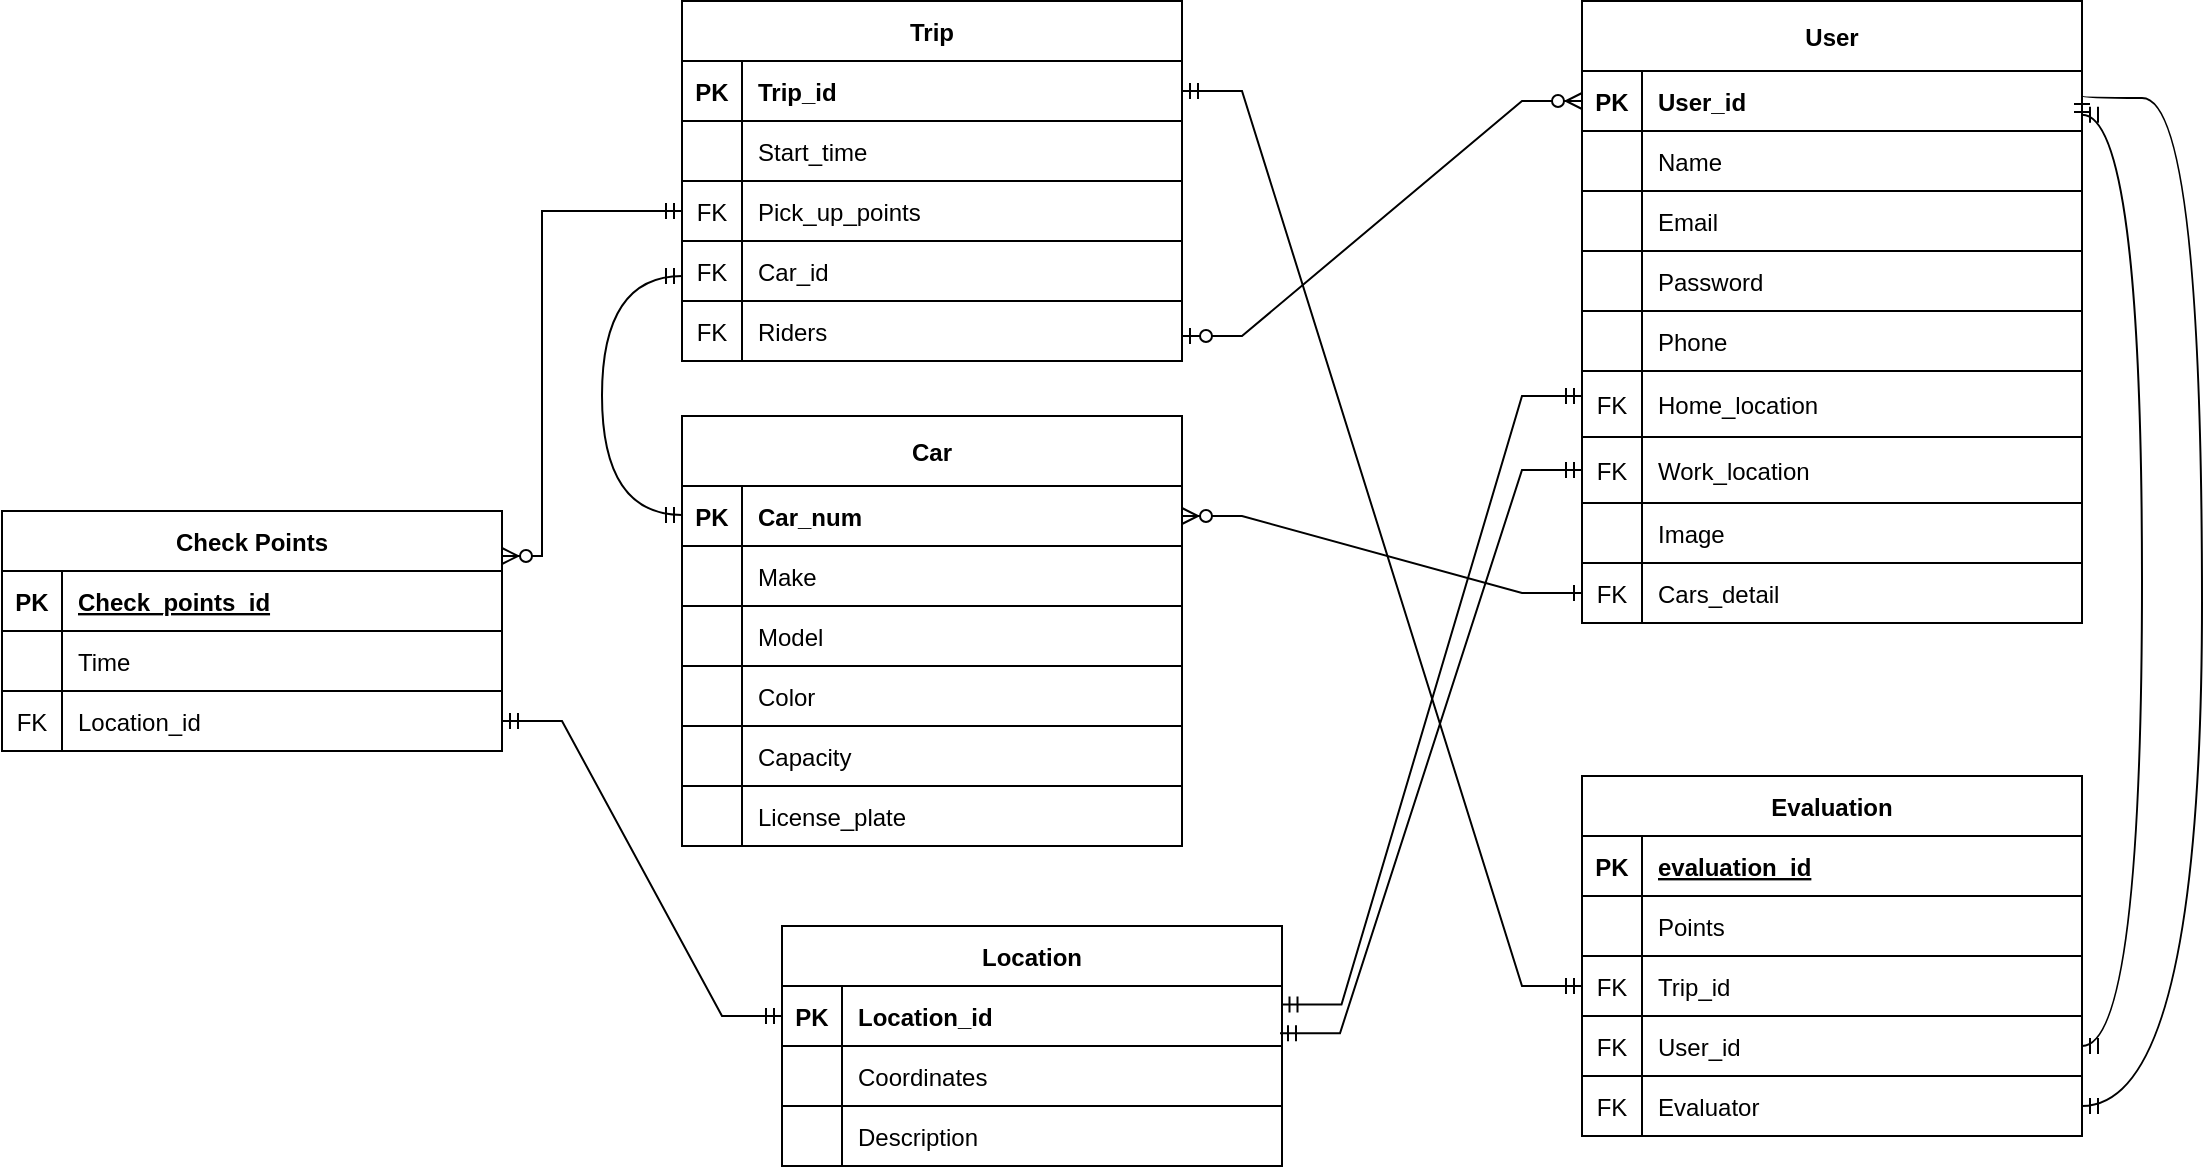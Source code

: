 <mxfile version="26.2.13">
  <diagram id="R2lEEEUBdFMjLlhIrx00" name="Page-1">
    <mxGraphModel dx="1896" dy="803" grid="1" gridSize="10" guides="1" tooltips="1" connect="1" arrows="1" fold="1" page="1" pageScale="1" pageWidth="850" pageHeight="1100" math="0" shadow="0" extFonts="Permanent Marker^https://fonts.googleapis.com/css?family=Permanent+Marker">
      <root>
        <mxCell id="0" />
        <mxCell id="1" parent="0" />
        <mxCell id="C-vyLk0tnHw3VtMMgP7b-13" value="Check Points" style="shape=table;startSize=30;container=1;collapsible=1;childLayout=tableLayout;fixedRows=1;rowLines=0;fontStyle=1;align=center;resizeLast=1;" parent="1" vertex="1">
          <mxGeometry x="-310" y="297.5" width="250" height="120" as="geometry" />
        </mxCell>
        <mxCell id="C-vyLk0tnHw3VtMMgP7b-14" value="" style="shape=partialRectangle;collapsible=0;dropTarget=0;pointerEvents=0;fillColor=none;points=[[0,0.5],[1,0.5]];portConstraint=eastwest;top=0;left=0;right=0;bottom=1;" parent="C-vyLk0tnHw3VtMMgP7b-13" vertex="1">
          <mxGeometry y="30" width="250" height="30" as="geometry" />
        </mxCell>
        <mxCell id="C-vyLk0tnHw3VtMMgP7b-15" value="PK" style="shape=partialRectangle;overflow=hidden;connectable=0;fillColor=none;top=0;left=0;bottom=0;right=0;fontStyle=1;" parent="C-vyLk0tnHw3VtMMgP7b-14" vertex="1">
          <mxGeometry width="30" height="30" as="geometry">
            <mxRectangle width="30" height="30" as="alternateBounds" />
          </mxGeometry>
        </mxCell>
        <mxCell id="C-vyLk0tnHw3VtMMgP7b-16" value="Check_points_id" style="shape=partialRectangle;overflow=hidden;connectable=0;fillColor=none;top=0;left=0;bottom=0;right=0;align=left;spacingLeft=6;fontStyle=5;" parent="C-vyLk0tnHw3VtMMgP7b-14" vertex="1">
          <mxGeometry x="30" width="220" height="30" as="geometry">
            <mxRectangle width="220" height="30" as="alternateBounds" />
          </mxGeometry>
        </mxCell>
        <mxCell id="C-vyLk0tnHw3VtMMgP7b-17" value="" style="shape=partialRectangle;collapsible=0;dropTarget=0;pointerEvents=0;fillColor=none;points=[[0,0.5],[1,0.5]];portConstraint=eastwest;top=0;left=0;right=0;bottom=0;" parent="C-vyLk0tnHw3VtMMgP7b-13" vertex="1">
          <mxGeometry y="60" width="250" height="30" as="geometry" />
        </mxCell>
        <mxCell id="C-vyLk0tnHw3VtMMgP7b-18" value="" style="shape=partialRectangle;overflow=hidden;connectable=0;fillColor=none;top=0;left=1;bottom=1;right=1;" parent="C-vyLk0tnHw3VtMMgP7b-17" vertex="1">
          <mxGeometry width="30" height="30" as="geometry">
            <mxRectangle width="30" height="30" as="alternateBounds" />
          </mxGeometry>
        </mxCell>
        <mxCell id="C-vyLk0tnHw3VtMMgP7b-19" value="Time" style="shape=partialRectangle;overflow=hidden;connectable=0;fillColor=none;top=0;left=1;bottom=1;right=1;align=left;spacingLeft=6;" parent="C-vyLk0tnHw3VtMMgP7b-17" vertex="1">
          <mxGeometry x="30" width="220" height="30" as="geometry">
            <mxRectangle width="220" height="30" as="alternateBounds" />
          </mxGeometry>
        </mxCell>
        <mxCell id="kjk0FV0bxq3CMaiR7lWV-228" style="shape=partialRectangle;collapsible=0;dropTarget=0;pointerEvents=0;fillColor=none;points=[[0,0.5],[1,0.5]];portConstraint=eastwest;top=0;left=0;right=0;bottom=0;" parent="C-vyLk0tnHw3VtMMgP7b-13" vertex="1">
          <mxGeometry y="90" width="250" height="30" as="geometry" />
        </mxCell>
        <mxCell id="kjk0FV0bxq3CMaiR7lWV-229" value="FK" style="shape=partialRectangle;overflow=hidden;connectable=0;fillColor=none;top=0;left=1;bottom=1;right=1;" parent="kjk0FV0bxq3CMaiR7lWV-228" vertex="1">
          <mxGeometry width="30" height="30" as="geometry">
            <mxRectangle width="30" height="30" as="alternateBounds" />
          </mxGeometry>
        </mxCell>
        <mxCell id="kjk0FV0bxq3CMaiR7lWV-230" value="Location_id" style="shape=partialRectangle;overflow=hidden;connectable=0;fillColor=none;top=0;left=1;bottom=1;right=1;align=left;spacingLeft=6;" parent="kjk0FV0bxq3CMaiR7lWV-228" vertex="1">
          <mxGeometry x="30" width="220" height="30" as="geometry">
            <mxRectangle width="220" height="30" as="alternateBounds" />
          </mxGeometry>
        </mxCell>
        <mxCell id="kjk0FV0bxq3CMaiR7lWV-24" value="" style="edgeStyle=entityRelationEdgeStyle;endArrow=ERzeroToMany;startArrow=ERone;endFill=1;startFill=0;rounded=0;entryX=1;entryY=0.5;entryDx=0;entryDy=0;exitX=0;exitY=0.5;exitDx=0;exitDy=0;" parent="1" source="kjk0FV0bxq3CMaiR7lWV-275" target="kjk0FV0bxq3CMaiR7lWV-37" edge="1">
          <mxGeometry width="100" height="100" relative="1" as="geometry">
            <mxPoint x="370" y="370" as="sourcePoint" />
            <mxPoint x="450" y="260" as="targetPoint" />
          </mxGeometry>
        </mxCell>
        <mxCell id="kjk0FV0bxq3CMaiR7lWV-36" value="Car" style="shape=table;startSize=35;container=1;collapsible=1;childLayout=tableLayout;fixedRows=1;rowLines=0;fontStyle=1;align=center;resizeLast=1;" parent="1" vertex="1">
          <mxGeometry x="30" y="250" width="250" height="215" as="geometry" />
        </mxCell>
        <mxCell id="kjk0FV0bxq3CMaiR7lWV-37" value="" style="shape=partialRectangle;collapsible=0;dropTarget=0;pointerEvents=0;fillColor=none;points=[[0,0.5],[1,0.5]];portConstraint=eastwest;top=0;left=0;right=0;bottom=1;" parent="kjk0FV0bxq3CMaiR7lWV-36" vertex="1">
          <mxGeometry y="35" width="250" height="30" as="geometry" />
        </mxCell>
        <mxCell id="kjk0FV0bxq3CMaiR7lWV-38" value="PK" style="shape=partialRectangle;overflow=hidden;connectable=0;fillColor=none;top=0;left=0;bottom=0;right=0;fontStyle=1;" parent="kjk0FV0bxq3CMaiR7lWV-37" vertex="1">
          <mxGeometry width="30" height="30" as="geometry">
            <mxRectangle width="30" height="30" as="alternateBounds" />
          </mxGeometry>
        </mxCell>
        <mxCell id="kjk0FV0bxq3CMaiR7lWV-39" value="Car_num" style="shape=partialRectangle;overflow=hidden;connectable=0;fillColor=none;top=0;left=0;bottom=0;right=0;align=left;spacingLeft=6;fontStyle=1;" parent="kjk0FV0bxq3CMaiR7lWV-37" vertex="1">
          <mxGeometry x="30" width="220" height="30" as="geometry">
            <mxRectangle width="220" height="30" as="alternateBounds" />
          </mxGeometry>
        </mxCell>
        <mxCell id="kjk0FV0bxq3CMaiR7lWV-40" value="" style="shape=partialRectangle;collapsible=0;dropTarget=0;pointerEvents=0;fillColor=none;points=[[0,0.5],[1,0.5]];portConstraint=eastwest;top=0;left=0;right=0;bottom=0;" parent="kjk0FV0bxq3CMaiR7lWV-36" vertex="1">
          <mxGeometry y="65" width="250" height="30" as="geometry" />
        </mxCell>
        <mxCell id="kjk0FV0bxq3CMaiR7lWV-41" value="" style="shape=partialRectangle;overflow=hidden;connectable=0;fillColor=none;top=0;left=1;bottom=1;right=0;" parent="kjk0FV0bxq3CMaiR7lWV-40" vertex="1">
          <mxGeometry width="30" height="30" as="geometry">
            <mxRectangle width="30" height="30" as="alternateBounds" />
          </mxGeometry>
        </mxCell>
        <mxCell id="kjk0FV0bxq3CMaiR7lWV-42" value="Make" style="shape=partialRectangle;overflow=hidden;connectable=0;fillColor=none;top=0;left=1;bottom=1;right=1;align=left;spacingLeft=6;" parent="kjk0FV0bxq3CMaiR7lWV-40" vertex="1">
          <mxGeometry x="30" width="220" height="30" as="geometry">
            <mxRectangle width="220" height="30" as="alternateBounds" />
          </mxGeometry>
        </mxCell>
        <mxCell id="kjk0FV0bxq3CMaiR7lWV-197" style="shape=partialRectangle;collapsible=0;dropTarget=0;pointerEvents=0;fillColor=none;points=[[0,0.5],[1,0.5]];portConstraint=eastwest;top=0;left=0;right=0;bottom=0;" parent="kjk0FV0bxq3CMaiR7lWV-36" vertex="1">
          <mxGeometry y="95" width="250" height="30" as="geometry" />
        </mxCell>
        <mxCell id="kjk0FV0bxq3CMaiR7lWV-198" style="shape=partialRectangle;overflow=hidden;connectable=0;fillColor=none;top=0;left=0;bottom=1;right=0;" parent="kjk0FV0bxq3CMaiR7lWV-197" vertex="1">
          <mxGeometry width="30" height="30" as="geometry">
            <mxRectangle width="30" height="30" as="alternateBounds" />
          </mxGeometry>
        </mxCell>
        <mxCell id="kjk0FV0bxq3CMaiR7lWV-199" value="Model" style="shape=partialRectangle;overflow=hidden;connectable=0;fillColor=none;top=0;left=1;bottom=1;right=1;align=left;spacingLeft=6;" parent="kjk0FV0bxq3CMaiR7lWV-197" vertex="1">
          <mxGeometry x="30" width="220" height="30" as="geometry">
            <mxRectangle width="220" height="30" as="alternateBounds" />
          </mxGeometry>
        </mxCell>
        <mxCell id="kjk0FV0bxq3CMaiR7lWV-43" value="" style="shape=partialRectangle;collapsible=0;dropTarget=0;pointerEvents=0;fillColor=none;points=[[0,0.5],[1,0.5]];portConstraint=eastwest;top=0;left=0;right=0;bottom=0;" parent="kjk0FV0bxq3CMaiR7lWV-36" vertex="1">
          <mxGeometry y="125" width="250" height="30" as="geometry" />
        </mxCell>
        <mxCell id="kjk0FV0bxq3CMaiR7lWV-44" value="" style="shape=partialRectangle;overflow=hidden;connectable=0;fillColor=none;top=0;left=0;bottom=1;right=0;" parent="kjk0FV0bxq3CMaiR7lWV-43" vertex="1">
          <mxGeometry width="30" height="30" as="geometry">
            <mxRectangle width="30" height="30" as="alternateBounds" />
          </mxGeometry>
        </mxCell>
        <mxCell id="kjk0FV0bxq3CMaiR7lWV-45" value="Color" style="shape=partialRectangle;overflow=hidden;connectable=0;fillColor=none;top=0;left=1;bottom=1;right=1;align=left;spacingLeft=6;" parent="kjk0FV0bxq3CMaiR7lWV-43" vertex="1">
          <mxGeometry x="30" width="220" height="30" as="geometry">
            <mxRectangle width="220" height="30" as="alternateBounds" />
          </mxGeometry>
        </mxCell>
        <mxCell id="kjk0FV0bxq3CMaiR7lWV-200" style="shape=partialRectangle;collapsible=0;dropTarget=0;pointerEvents=0;fillColor=none;points=[[0,0.5],[1,0.5]];portConstraint=eastwest;top=0;left=0;right=0;bottom=0;" parent="kjk0FV0bxq3CMaiR7lWV-36" vertex="1">
          <mxGeometry y="155" width="250" height="30" as="geometry" />
        </mxCell>
        <mxCell id="kjk0FV0bxq3CMaiR7lWV-201" style="shape=partialRectangle;overflow=hidden;connectable=0;fillColor=none;top=0;left=0;bottom=1;right=0;" parent="kjk0FV0bxq3CMaiR7lWV-200" vertex="1">
          <mxGeometry width="30" height="30" as="geometry">
            <mxRectangle width="30" height="30" as="alternateBounds" />
          </mxGeometry>
        </mxCell>
        <mxCell id="kjk0FV0bxq3CMaiR7lWV-202" value="Capacity" style="shape=partialRectangle;overflow=hidden;connectable=0;fillColor=none;top=0;left=1;bottom=1;right=1;align=left;spacingLeft=6;" parent="kjk0FV0bxq3CMaiR7lWV-200" vertex="1">
          <mxGeometry x="30" width="220" height="30" as="geometry">
            <mxRectangle width="220" height="30" as="alternateBounds" />
          </mxGeometry>
        </mxCell>
        <mxCell id="kjk0FV0bxq3CMaiR7lWV-203" style="shape=partialRectangle;collapsible=0;dropTarget=0;pointerEvents=0;fillColor=none;points=[[0,0.5],[1,0.5]];portConstraint=eastwest;top=0;left=0;right=0;bottom=0;" parent="kjk0FV0bxq3CMaiR7lWV-36" vertex="1">
          <mxGeometry y="185" width="250" height="30" as="geometry" />
        </mxCell>
        <mxCell id="kjk0FV0bxq3CMaiR7lWV-204" style="shape=partialRectangle;overflow=hidden;connectable=0;fillColor=none;top=0;left=0;bottom=1;right=0;" parent="kjk0FV0bxq3CMaiR7lWV-203" vertex="1">
          <mxGeometry width="30" height="30" as="geometry">
            <mxRectangle width="30" height="30" as="alternateBounds" />
          </mxGeometry>
        </mxCell>
        <mxCell id="kjk0FV0bxq3CMaiR7lWV-205" value="License_plate" style="shape=partialRectangle;overflow=hidden;connectable=0;fillColor=none;top=0;left=1;bottom=1;right=1;align=left;spacingLeft=6;" parent="kjk0FV0bxq3CMaiR7lWV-203" vertex="1">
          <mxGeometry x="30" width="220" height="30" as="geometry">
            <mxRectangle width="220" height="30" as="alternateBounds" />
          </mxGeometry>
        </mxCell>
        <mxCell id="kjk0FV0bxq3CMaiR7lWV-128" value="" style="group" parent="1" vertex="1" connectable="0">
          <mxGeometry x="30" y="42.5" width="250" height="180" as="geometry" />
        </mxCell>
        <mxCell id="kjk0FV0bxq3CMaiR7lWV-215" value="" style="group" parent="kjk0FV0bxq3CMaiR7lWV-128" vertex="1" connectable="0">
          <mxGeometry width="250" height="180" as="geometry" />
        </mxCell>
        <mxCell id="kjk0FV0bxq3CMaiR7lWV-217" value="" style="group" parent="kjk0FV0bxq3CMaiR7lWV-215" vertex="1" connectable="0">
          <mxGeometry width="250" height="180" as="geometry" />
        </mxCell>
        <mxCell id="kjk0FV0bxq3CMaiR7lWV-138" value="" style="group" parent="kjk0FV0bxq3CMaiR7lWV-217" vertex="1" connectable="0">
          <mxGeometry width="250" height="180" as="geometry" />
        </mxCell>
        <mxCell id="kjk0FV0bxq3CMaiR7lWV-216" value="" style="group" parent="kjk0FV0bxq3CMaiR7lWV-138" vertex="1" connectable="0">
          <mxGeometry width="250" height="180" as="geometry" />
        </mxCell>
        <mxCell id="kjk0FV0bxq3CMaiR7lWV-154" value="" style="group" parent="kjk0FV0bxq3CMaiR7lWV-216" vertex="1" connectable="0">
          <mxGeometry width="250" height="180" as="geometry" />
        </mxCell>
        <mxCell id="kjk0FV0bxq3CMaiR7lWV-106" value="Trip" style="shape=table;startSize=30;container=1;collapsible=1;childLayout=tableLayout;fixedRows=1;rowLines=0;fontStyle=1;align=center;resizeLast=1;" parent="kjk0FV0bxq3CMaiR7lWV-154" vertex="1">
          <mxGeometry width="250" height="180" as="geometry">
            <mxRectangle width="60" height="30" as="alternateBounds" />
          </mxGeometry>
        </mxCell>
        <mxCell id="kjk0FV0bxq3CMaiR7lWV-107" value="" style="shape=partialRectangle;collapsible=0;dropTarget=0;pointerEvents=0;fillColor=none;points=[[0,0.5],[1,0.5]];portConstraint=eastwest;top=0;left=0;right=0;bottom=1;" parent="kjk0FV0bxq3CMaiR7lWV-106" vertex="1">
          <mxGeometry y="30" width="250" height="30" as="geometry" />
        </mxCell>
        <mxCell id="kjk0FV0bxq3CMaiR7lWV-108" value="PK" style="shape=partialRectangle;overflow=hidden;connectable=0;fillColor=none;top=0;left=0;bottom=0;right=0;fontStyle=1;" parent="kjk0FV0bxq3CMaiR7lWV-107" vertex="1">
          <mxGeometry width="30" height="30" as="geometry">
            <mxRectangle width="30" height="30" as="alternateBounds" />
          </mxGeometry>
        </mxCell>
        <mxCell id="kjk0FV0bxq3CMaiR7lWV-109" value="Trip_id" style="shape=partialRectangle;overflow=hidden;connectable=0;fillColor=none;top=0;left=0;bottom=0;right=0;align=left;spacingLeft=6;fontStyle=1;" parent="kjk0FV0bxq3CMaiR7lWV-107" vertex="1">
          <mxGeometry x="30" width="220" height="30" as="geometry">
            <mxRectangle width="220" height="30" as="alternateBounds" />
          </mxGeometry>
        </mxCell>
        <mxCell id="kjk0FV0bxq3CMaiR7lWV-110" value="" style="shape=partialRectangle;collapsible=0;dropTarget=0;pointerEvents=0;fillColor=none;points=[[0,0.5],[1,0.5]];portConstraint=eastwest;top=0;left=0;right=0;bottom=0;" parent="kjk0FV0bxq3CMaiR7lWV-106" vertex="1">
          <mxGeometry y="60" width="250" height="30" as="geometry" />
        </mxCell>
        <mxCell id="kjk0FV0bxq3CMaiR7lWV-111" value="" style="shape=partialRectangle;overflow=hidden;connectable=0;fillColor=none;top=0;left=0;bottom=1;right=0;" parent="kjk0FV0bxq3CMaiR7lWV-110" vertex="1">
          <mxGeometry width="30" height="30" as="geometry">
            <mxRectangle width="30" height="30" as="alternateBounds" />
          </mxGeometry>
        </mxCell>
        <mxCell id="kjk0FV0bxq3CMaiR7lWV-112" value="Start_time" style="shape=partialRectangle;overflow=hidden;connectable=0;fillColor=none;top=0;left=0;bottom=1;right=0;align=left;spacingLeft=6;" parent="kjk0FV0bxq3CMaiR7lWV-110" vertex="1">
          <mxGeometry x="30" width="220" height="30" as="geometry">
            <mxRectangle width="220" height="30" as="alternateBounds" />
          </mxGeometry>
        </mxCell>
        <mxCell id="kjk0FV0bxq3CMaiR7lWV-113" value="" style="shape=partialRectangle;collapsible=0;dropTarget=0;pointerEvents=0;fillColor=none;points=[[0,0.5],[1,0.5]];portConstraint=eastwest;top=0;left=0;right=0;bottom=0;" parent="kjk0FV0bxq3CMaiR7lWV-106" vertex="1">
          <mxGeometry y="90" width="250" height="30" as="geometry" />
        </mxCell>
        <mxCell id="kjk0FV0bxq3CMaiR7lWV-114" value="FK" style="shape=partialRectangle;overflow=hidden;connectable=0;fillColor=none;top=0;left=0;bottom=1;right=0;" parent="kjk0FV0bxq3CMaiR7lWV-113" vertex="1">
          <mxGeometry width="30" height="30" as="geometry">
            <mxRectangle width="30" height="30" as="alternateBounds" />
          </mxGeometry>
        </mxCell>
        <mxCell id="kjk0FV0bxq3CMaiR7lWV-115" value="Pick_up_points" style="shape=partialRectangle;overflow=hidden;connectable=0;fillColor=none;top=0;left=0;bottom=1;right=0;align=left;spacingLeft=6;" parent="kjk0FV0bxq3CMaiR7lWV-113" vertex="1">
          <mxGeometry x="30" width="220" height="30" as="geometry">
            <mxRectangle width="220" height="30" as="alternateBounds" />
          </mxGeometry>
        </mxCell>
        <mxCell id="kjk0FV0bxq3CMaiR7lWV-221" style="shape=partialRectangle;collapsible=0;dropTarget=0;pointerEvents=0;fillColor=none;points=[[0,0.5],[1,0.5]];portConstraint=eastwest;top=0;left=0;right=0;bottom=0;" parent="kjk0FV0bxq3CMaiR7lWV-106" vertex="1">
          <mxGeometry y="120" width="250" height="30" as="geometry" />
        </mxCell>
        <mxCell id="kjk0FV0bxq3CMaiR7lWV-222" style="shape=partialRectangle;overflow=hidden;connectable=0;fillColor=none;top=0;left=0;bottom=1;right=0;" parent="kjk0FV0bxq3CMaiR7lWV-221" vertex="1">
          <mxGeometry width="30" height="30" as="geometry">
            <mxRectangle width="30" height="30" as="alternateBounds" />
          </mxGeometry>
        </mxCell>
        <mxCell id="kjk0FV0bxq3CMaiR7lWV-223" value="Car_id " style="shape=partialRectangle;overflow=hidden;connectable=0;fillColor=none;top=0;left=0;bottom=1;right=0;align=left;spacingLeft=6;" parent="kjk0FV0bxq3CMaiR7lWV-221" vertex="1">
          <mxGeometry x="30" width="220" height="30" as="geometry">
            <mxRectangle width="220" height="30" as="alternateBounds" />
          </mxGeometry>
        </mxCell>
        <mxCell id="kjk0FV0bxq3CMaiR7lWV-224" style="shape=partialRectangle;collapsible=0;dropTarget=0;pointerEvents=0;fillColor=none;points=[[0,0.5],[1,0.5]];portConstraint=eastwest;top=0;left=0;right=0;bottom=0;" parent="kjk0FV0bxq3CMaiR7lWV-106" vertex="1">
          <mxGeometry y="150" width="250" height="30" as="geometry" />
        </mxCell>
        <mxCell id="kjk0FV0bxq3CMaiR7lWV-225" value="FK" style="shape=partialRectangle;overflow=hidden;connectable=0;fillColor=none;top=0;left=0;bottom=1;right=0;" parent="kjk0FV0bxq3CMaiR7lWV-224" vertex="1">
          <mxGeometry width="30" height="30" as="geometry">
            <mxRectangle width="30" height="30" as="alternateBounds" />
          </mxGeometry>
        </mxCell>
        <mxCell id="kjk0FV0bxq3CMaiR7lWV-226" value="Riders" style="shape=partialRectangle;overflow=hidden;connectable=0;fillColor=none;top=0;left=0;bottom=1;right=0;align=left;spacingLeft=6;" parent="kjk0FV0bxq3CMaiR7lWV-224" vertex="1">
          <mxGeometry x="30" width="220" height="30" as="geometry">
            <mxRectangle width="220" height="30" as="alternateBounds" />
          </mxGeometry>
        </mxCell>
        <mxCell id="kjk0FV0bxq3CMaiR7lWV-153" value="FK" style="shape=partialRectangle;overflow=hidden;connectable=0;fillColor=none;top=0;left=0;bottom=1;right=0;" parent="kjk0FV0bxq3CMaiR7lWV-154" vertex="1">
          <mxGeometry y="120" width="30" height="30" as="geometry">
            <mxRectangle width="30" height="30" as="alternateBounds" />
          </mxGeometry>
        </mxCell>
        <mxCell id="kjk0FV0bxq3CMaiR7lWV-234" value="Evaluation" style="shape=table;startSize=30;container=1;collapsible=1;childLayout=tableLayout;fixedRows=1;rowLines=0;fontStyle=1;align=center;resizeLast=1;" parent="1" vertex="1">
          <mxGeometry x="480" y="430" width="250" height="180" as="geometry" />
        </mxCell>
        <mxCell id="kjk0FV0bxq3CMaiR7lWV-235" value="" style="shape=partialRectangle;collapsible=0;dropTarget=0;pointerEvents=0;fillColor=none;points=[[0,0.5],[1,0.5]];portConstraint=eastwest;top=0;left=0;right=0;bottom=1;" parent="kjk0FV0bxq3CMaiR7lWV-234" vertex="1">
          <mxGeometry y="30" width="250" height="30" as="geometry" />
        </mxCell>
        <mxCell id="kjk0FV0bxq3CMaiR7lWV-236" value="PK" style="shape=partialRectangle;overflow=hidden;connectable=0;fillColor=none;top=0;left=0;bottom=0;right=0;fontStyle=1;" parent="kjk0FV0bxq3CMaiR7lWV-235" vertex="1">
          <mxGeometry width="30" height="30" as="geometry">
            <mxRectangle width="30" height="30" as="alternateBounds" />
          </mxGeometry>
        </mxCell>
        <mxCell id="kjk0FV0bxq3CMaiR7lWV-237" value="evaluation_id" style="shape=partialRectangle;overflow=hidden;connectable=0;fillColor=none;top=0;left=0;bottom=0;right=0;align=left;spacingLeft=6;fontStyle=5;" parent="kjk0FV0bxq3CMaiR7lWV-235" vertex="1">
          <mxGeometry x="30" width="220" height="30" as="geometry">
            <mxRectangle width="220" height="30" as="alternateBounds" />
          </mxGeometry>
        </mxCell>
        <mxCell id="kjk0FV0bxq3CMaiR7lWV-238" value="" style="shape=partialRectangle;collapsible=0;dropTarget=0;pointerEvents=0;fillColor=none;points=[[0,0.5],[1,0.5]];portConstraint=eastwest;top=0;left=0;right=0;bottom=0;" parent="kjk0FV0bxq3CMaiR7lWV-234" vertex="1">
          <mxGeometry y="60" width="250" height="30" as="geometry" />
        </mxCell>
        <mxCell id="kjk0FV0bxq3CMaiR7lWV-239" value="" style="shape=partialRectangle;overflow=hidden;connectable=0;fillColor=none;top=0;left=1;bottom=1;right=1;" parent="kjk0FV0bxq3CMaiR7lWV-238" vertex="1">
          <mxGeometry width="30" height="30" as="geometry">
            <mxRectangle width="30" height="30" as="alternateBounds" />
          </mxGeometry>
        </mxCell>
        <mxCell id="kjk0FV0bxq3CMaiR7lWV-240" value="Points" style="shape=partialRectangle;overflow=hidden;connectable=0;fillColor=none;top=0;left=1;bottom=1;right=1;align=left;spacingLeft=6;" parent="kjk0FV0bxq3CMaiR7lWV-238" vertex="1">
          <mxGeometry x="30" width="220" height="30" as="geometry">
            <mxRectangle width="220" height="30" as="alternateBounds" />
          </mxGeometry>
        </mxCell>
        <mxCell id="kjk0FV0bxq3CMaiR7lWV-241" style="shape=partialRectangle;collapsible=0;dropTarget=0;pointerEvents=0;fillColor=none;points=[[0,0.5],[1,0.5]];portConstraint=eastwest;top=0;left=0;right=0;bottom=0;" parent="kjk0FV0bxq3CMaiR7lWV-234" vertex="1">
          <mxGeometry y="90" width="250" height="30" as="geometry" />
        </mxCell>
        <mxCell id="kjk0FV0bxq3CMaiR7lWV-242" value="FK" style="shape=partialRectangle;overflow=hidden;connectable=0;fillColor=none;top=0;left=1;bottom=1;right=1;" parent="kjk0FV0bxq3CMaiR7lWV-241" vertex="1">
          <mxGeometry width="30" height="30" as="geometry">
            <mxRectangle width="30" height="30" as="alternateBounds" />
          </mxGeometry>
        </mxCell>
        <mxCell id="kjk0FV0bxq3CMaiR7lWV-243" value="Trip_id" style="shape=partialRectangle;overflow=hidden;connectable=0;fillColor=none;top=0;left=1;bottom=1;right=1;align=left;spacingLeft=6;" parent="kjk0FV0bxq3CMaiR7lWV-241" vertex="1">
          <mxGeometry x="30" width="220" height="30" as="geometry">
            <mxRectangle width="220" height="30" as="alternateBounds" />
          </mxGeometry>
        </mxCell>
        <mxCell id="kjk0FV0bxq3CMaiR7lWV-247" style="shape=partialRectangle;collapsible=0;dropTarget=0;pointerEvents=0;fillColor=none;points=[[0,0.5],[1,0.5]];portConstraint=eastwest;top=0;left=0;right=0;bottom=0;" parent="kjk0FV0bxq3CMaiR7lWV-234" vertex="1">
          <mxGeometry y="120" width="250" height="30" as="geometry" />
        </mxCell>
        <mxCell id="kjk0FV0bxq3CMaiR7lWV-248" value="FK" style="shape=partialRectangle;overflow=hidden;connectable=0;fillColor=none;top=0;left=1;bottom=1;right=1;" parent="kjk0FV0bxq3CMaiR7lWV-247" vertex="1">
          <mxGeometry width="30" height="30" as="geometry">
            <mxRectangle width="30" height="30" as="alternateBounds" />
          </mxGeometry>
        </mxCell>
        <mxCell id="kjk0FV0bxq3CMaiR7lWV-249" value="User_id" style="shape=partialRectangle;overflow=hidden;connectable=0;fillColor=none;top=0;left=1;bottom=1;right=1;align=left;spacingLeft=6;" parent="kjk0FV0bxq3CMaiR7lWV-247" vertex="1">
          <mxGeometry x="30" width="220" height="30" as="geometry">
            <mxRectangle width="220" height="30" as="alternateBounds" />
          </mxGeometry>
        </mxCell>
        <mxCell id="kjk0FV0bxq3CMaiR7lWV-244" style="shape=partialRectangle;collapsible=0;dropTarget=0;pointerEvents=0;fillColor=none;points=[[0,0.5],[1,0.5]];portConstraint=eastwest;top=0;left=0;right=0;bottom=0;" parent="kjk0FV0bxq3CMaiR7lWV-234" vertex="1">
          <mxGeometry y="150" width="250" height="30" as="geometry" />
        </mxCell>
        <mxCell id="kjk0FV0bxq3CMaiR7lWV-245" value="FK" style="shape=partialRectangle;overflow=hidden;connectable=0;fillColor=none;top=0;left=1;bottom=1;right=1;" parent="kjk0FV0bxq3CMaiR7lWV-244" vertex="1">
          <mxGeometry width="30" height="30" as="geometry">
            <mxRectangle width="30" height="30" as="alternateBounds" />
          </mxGeometry>
        </mxCell>
        <mxCell id="kjk0FV0bxq3CMaiR7lWV-246" value="Evaluator" style="shape=partialRectangle;overflow=hidden;connectable=0;fillColor=none;top=0;left=1;bottom=1;right=1;align=left;spacingLeft=6;" parent="kjk0FV0bxq3CMaiR7lWV-244" vertex="1">
          <mxGeometry x="30" width="220" height="30" as="geometry">
            <mxRectangle width="220" height="30" as="alternateBounds" />
          </mxGeometry>
        </mxCell>
        <mxCell id="kjk0FV0bxq3CMaiR7lWV-171" value="Location" style="shape=table;startSize=30;container=1;collapsible=1;childLayout=tableLayout;fixedRows=1;rowLines=0;fontStyle=1;align=center;resizeLast=1;" parent="1" vertex="1">
          <mxGeometry x="80" y="505" width="250" height="120" as="geometry">
            <mxRectangle width="60" height="30" as="alternateBounds" />
          </mxGeometry>
        </mxCell>
        <mxCell id="kjk0FV0bxq3CMaiR7lWV-279" style="shape=partialRectangle;collapsible=0;dropTarget=0;pointerEvents=0;fillColor=none;points=[[0,0.5],[1,0.5]];portConstraint=eastwest;top=0;left=0;right=0;bottom=0;" parent="kjk0FV0bxq3CMaiR7lWV-171" vertex="1">
          <mxGeometry y="30" width="250" height="30" as="geometry" />
        </mxCell>
        <mxCell id="kjk0FV0bxq3CMaiR7lWV-280" value="PK" style="shape=partialRectangle;overflow=hidden;connectable=0;fillColor=none;top=0;left=0;bottom=1;right=0;fontStyle=1" parent="kjk0FV0bxq3CMaiR7lWV-279" vertex="1">
          <mxGeometry width="30" height="30" as="geometry">
            <mxRectangle width="30" height="30" as="alternateBounds" />
          </mxGeometry>
        </mxCell>
        <mxCell id="kjk0FV0bxq3CMaiR7lWV-281" value="Location_id" style="shape=partialRectangle;overflow=hidden;connectable=0;fillColor=none;top=0;left=0;bottom=1;right=0;align=left;spacingLeft=6;fontStyle=1" parent="kjk0FV0bxq3CMaiR7lWV-279" vertex="1">
          <mxGeometry x="30" width="220" height="30" as="geometry">
            <mxRectangle width="220" height="30" as="alternateBounds" />
          </mxGeometry>
        </mxCell>
        <mxCell id="kjk0FV0bxq3CMaiR7lWV-175" value="" style="shape=partialRectangle;collapsible=0;dropTarget=0;pointerEvents=0;fillColor=none;points=[[0,0.5],[1,0.5]];portConstraint=eastwest;top=0;left=0;right=0;bottom=0;" parent="kjk0FV0bxq3CMaiR7lWV-171" vertex="1">
          <mxGeometry y="60" width="250" height="30" as="geometry" />
        </mxCell>
        <mxCell id="kjk0FV0bxq3CMaiR7lWV-176" value="" style="shape=partialRectangle;overflow=hidden;connectable=0;fillColor=none;top=0;left=0;bottom=1;right=0;" parent="kjk0FV0bxq3CMaiR7lWV-175" vertex="1">
          <mxGeometry width="30" height="30" as="geometry">
            <mxRectangle width="30" height="30" as="alternateBounds" />
          </mxGeometry>
        </mxCell>
        <mxCell id="kjk0FV0bxq3CMaiR7lWV-177" value="Coordinates" style="shape=partialRectangle;overflow=hidden;connectable=0;fillColor=none;top=0;left=0;bottom=1;right=0;align=left;spacingLeft=6;" parent="kjk0FV0bxq3CMaiR7lWV-175" vertex="1">
          <mxGeometry x="30" width="220" height="30" as="geometry">
            <mxRectangle width="220" height="30" as="alternateBounds" />
          </mxGeometry>
        </mxCell>
        <mxCell id="kjk0FV0bxq3CMaiR7lWV-178" value="" style="shape=partialRectangle;collapsible=0;dropTarget=0;pointerEvents=0;fillColor=none;points=[[0,0.5],[1,0.5]];portConstraint=eastwest;top=0;left=0;right=0;bottom=0;" parent="kjk0FV0bxq3CMaiR7lWV-171" vertex="1">
          <mxGeometry y="90" width="250" height="30" as="geometry" />
        </mxCell>
        <mxCell id="kjk0FV0bxq3CMaiR7lWV-179" value="" style="shape=partialRectangle;overflow=hidden;connectable=0;fillColor=none;top=0;left=0;bottom=1;right=0;" parent="kjk0FV0bxq3CMaiR7lWV-178" vertex="1">
          <mxGeometry width="30" height="30" as="geometry">
            <mxRectangle width="30" height="30" as="alternateBounds" />
          </mxGeometry>
        </mxCell>
        <mxCell id="kjk0FV0bxq3CMaiR7lWV-180" value="Description" style="shape=partialRectangle;overflow=hidden;connectable=0;fillColor=none;top=0;left=0;bottom=1;right=0;align=left;spacingLeft=6;" parent="kjk0FV0bxq3CMaiR7lWV-178" vertex="1">
          <mxGeometry x="30" width="220" height="30" as="geometry">
            <mxRectangle width="220" height="30" as="alternateBounds" />
          </mxGeometry>
        </mxCell>
        <mxCell id="kjk0FV0bxq3CMaiR7lWV-250" value="User" style="shape=table;startSize=35;container=1;collapsible=1;childLayout=tableLayout;fixedRows=1;rowLines=0;fontStyle=1;align=center;resizeLast=1;" parent="1" vertex="1">
          <mxGeometry x="480" y="42.5" width="250" height="311" as="geometry" />
        </mxCell>
        <mxCell id="kjk0FV0bxq3CMaiR7lWV-251" value="" style="shape=partialRectangle;collapsible=0;dropTarget=0;pointerEvents=0;fillColor=none;points=[[0,0.5],[1,0.5]];portConstraint=eastwest;top=0;left=0;right=0;bottom=1;" parent="kjk0FV0bxq3CMaiR7lWV-250" vertex="1">
          <mxGeometry y="35" width="250" height="30" as="geometry" />
        </mxCell>
        <mxCell id="kjk0FV0bxq3CMaiR7lWV-252" value="PK" style="shape=partialRectangle;overflow=hidden;connectable=0;fillColor=none;top=0;left=0;bottom=0;right=0;fontStyle=1;" parent="kjk0FV0bxq3CMaiR7lWV-251" vertex="1">
          <mxGeometry width="30" height="30" as="geometry">
            <mxRectangle width="30" height="30" as="alternateBounds" />
          </mxGeometry>
        </mxCell>
        <mxCell id="kjk0FV0bxq3CMaiR7lWV-253" value="User_id" style="shape=partialRectangle;overflow=hidden;connectable=0;fillColor=none;top=0;left=0;bottom=0;right=0;align=left;spacingLeft=6;fontStyle=1;" parent="kjk0FV0bxq3CMaiR7lWV-251" vertex="1">
          <mxGeometry x="30" width="220" height="30" as="geometry">
            <mxRectangle width="220" height="30" as="alternateBounds" />
          </mxGeometry>
        </mxCell>
        <mxCell id="kjk0FV0bxq3CMaiR7lWV-269" style="shape=partialRectangle;collapsible=0;dropTarget=0;pointerEvents=0;fillColor=none;points=[[0,0.5],[1,0.5]];portConstraint=eastwest;top=0;left=0;right=0;bottom=1;" parent="kjk0FV0bxq3CMaiR7lWV-250" vertex="1">
          <mxGeometry y="65" width="250" height="30" as="geometry" />
        </mxCell>
        <mxCell id="kjk0FV0bxq3CMaiR7lWV-270" style="shape=partialRectangle;overflow=hidden;connectable=0;fillColor=none;top=0;left=0;bottom=0;right=0;fontStyle=1;" parent="kjk0FV0bxq3CMaiR7lWV-269" vertex="1">
          <mxGeometry width="30" height="30" as="geometry">
            <mxRectangle width="30" height="30" as="alternateBounds" />
          </mxGeometry>
        </mxCell>
        <mxCell id="kjk0FV0bxq3CMaiR7lWV-271" value="Name" style="shape=partialRectangle;overflow=hidden;connectable=0;fillColor=none;top=0;left=0;bottom=0;right=0;align=left;spacingLeft=6;fontStyle=0;" parent="kjk0FV0bxq3CMaiR7lWV-269" vertex="1">
          <mxGeometry x="30" width="220" height="30" as="geometry">
            <mxRectangle width="220" height="30" as="alternateBounds" />
          </mxGeometry>
        </mxCell>
        <mxCell id="kjk0FV0bxq3CMaiR7lWV-254" value="" style="shape=partialRectangle;collapsible=0;dropTarget=0;pointerEvents=0;fillColor=none;points=[[0,0.5],[1,0.5]];portConstraint=eastwest;top=0;left=0;right=0;bottom=0;" parent="kjk0FV0bxq3CMaiR7lWV-250" vertex="1">
          <mxGeometry y="95" width="250" height="30" as="geometry" />
        </mxCell>
        <mxCell id="kjk0FV0bxq3CMaiR7lWV-255" value="" style="shape=partialRectangle;overflow=hidden;connectable=0;fillColor=none;top=0;left=1;bottom=1;right=0;" parent="kjk0FV0bxq3CMaiR7lWV-254" vertex="1">
          <mxGeometry width="30" height="30" as="geometry">
            <mxRectangle width="30" height="30" as="alternateBounds" />
          </mxGeometry>
        </mxCell>
        <mxCell id="kjk0FV0bxq3CMaiR7lWV-256" value="Email" style="shape=partialRectangle;overflow=hidden;connectable=0;fillColor=none;top=0;left=1;bottom=1;right=1;align=left;spacingLeft=6;" parent="kjk0FV0bxq3CMaiR7lWV-254" vertex="1">
          <mxGeometry x="30" width="220" height="30" as="geometry">
            <mxRectangle width="220" height="30" as="alternateBounds" />
          </mxGeometry>
        </mxCell>
        <mxCell id="kjk0FV0bxq3CMaiR7lWV-257" style="shape=partialRectangle;collapsible=0;dropTarget=0;pointerEvents=0;fillColor=none;points=[[0,0.5],[1,0.5]];portConstraint=eastwest;top=0;left=0;right=0;bottom=0;" parent="kjk0FV0bxq3CMaiR7lWV-250" vertex="1">
          <mxGeometry y="125" width="250" height="30" as="geometry" />
        </mxCell>
        <mxCell id="kjk0FV0bxq3CMaiR7lWV-258" style="shape=partialRectangle;overflow=hidden;connectable=0;fillColor=none;top=0;left=0;bottom=1;right=0;" parent="kjk0FV0bxq3CMaiR7lWV-257" vertex="1">
          <mxGeometry width="30" height="30" as="geometry">
            <mxRectangle width="30" height="30" as="alternateBounds" />
          </mxGeometry>
        </mxCell>
        <mxCell id="kjk0FV0bxq3CMaiR7lWV-259" value="Password" style="shape=partialRectangle;overflow=hidden;connectable=0;fillColor=none;top=0;left=1;bottom=1;right=1;align=left;spacingLeft=6;" parent="kjk0FV0bxq3CMaiR7lWV-257" vertex="1">
          <mxGeometry x="30" width="220" height="30" as="geometry">
            <mxRectangle width="220" height="30" as="alternateBounds" />
          </mxGeometry>
        </mxCell>
        <mxCell id="kjk0FV0bxq3CMaiR7lWV-260" value="" style="shape=partialRectangle;collapsible=0;dropTarget=0;pointerEvents=0;fillColor=none;points=[[0,0.5],[1,0.5]];portConstraint=eastwest;top=0;left=0;right=0;bottom=0;" parent="kjk0FV0bxq3CMaiR7lWV-250" vertex="1">
          <mxGeometry y="155" width="250" height="30" as="geometry" />
        </mxCell>
        <mxCell id="kjk0FV0bxq3CMaiR7lWV-261" value="" style="shape=partialRectangle;overflow=hidden;connectable=0;fillColor=none;top=0;left=0;bottom=1;right=0;" parent="kjk0FV0bxq3CMaiR7lWV-260" vertex="1">
          <mxGeometry width="30" height="30" as="geometry">
            <mxRectangle width="30" height="30" as="alternateBounds" />
          </mxGeometry>
        </mxCell>
        <mxCell id="kjk0FV0bxq3CMaiR7lWV-262" value="Phone" style="shape=partialRectangle;overflow=hidden;connectable=0;fillColor=none;top=0;left=1;bottom=1;right=1;align=left;spacingLeft=6;" parent="kjk0FV0bxq3CMaiR7lWV-260" vertex="1">
          <mxGeometry x="30" width="220" height="30" as="geometry">
            <mxRectangle width="220" height="30" as="alternateBounds" />
          </mxGeometry>
        </mxCell>
        <mxCell id="kjk0FV0bxq3CMaiR7lWV-263" style="shape=partialRectangle;collapsible=0;dropTarget=0;pointerEvents=0;fillColor=none;points=[[0,0.5],[1,0.5]];portConstraint=eastwest;top=0;left=0;right=0;bottom=0;" parent="kjk0FV0bxq3CMaiR7lWV-250" vertex="1">
          <mxGeometry y="185" width="250" height="33" as="geometry" />
        </mxCell>
        <mxCell id="kjk0FV0bxq3CMaiR7lWV-264" value="FK" style="shape=partialRectangle;overflow=hidden;connectable=0;fillColor=none;top=0;left=0;bottom=1;right=0;" parent="kjk0FV0bxq3CMaiR7lWV-263" vertex="1">
          <mxGeometry width="30" height="33" as="geometry">
            <mxRectangle width="30" height="33" as="alternateBounds" />
          </mxGeometry>
        </mxCell>
        <mxCell id="kjk0FV0bxq3CMaiR7lWV-265" value="Home_location" style="shape=partialRectangle;overflow=hidden;connectable=0;fillColor=none;top=0;left=1;bottom=1;right=1;align=left;spacingLeft=6;" parent="kjk0FV0bxq3CMaiR7lWV-263" vertex="1">
          <mxGeometry x="30" width="220" height="33" as="geometry">
            <mxRectangle width="220" height="33" as="alternateBounds" />
          </mxGeometry>
        </mxCell>
        <mxCell id="kjk0FV0bxq3CMaiR7lWV-272" style="shape=partialRectangle;collapsible=0;dropTarget=0;pointerEvents=0;fillColor=none;points=[[0,0.5],[1,0.5]];portConstraint=eastwest;top=0;left=0;right=0;bottom=0;" parent="kjk0FV0bxq3CMaiR7lWV-250" vertex="1">
          <mxGeometry y="218" width="250" height="33" as="geometry" />
        </mxCell>
        <mxCell id="kjk0FV0bxq3CMaiR7lWV-273" value="FK" style="shape=partialRectangle;overflow=hidden;connectable=0;fillColor=none;top=0;left=0;bottom=1;right=0;" parent="kjk0FV0bxq3CMaiR7lWV-272" vertex="1">
          <mxGeometry width="30" height="33" as="geometry">
            <mxRectangle width="30" height="33" as="alternateBounds" />
          </mxGeometry>
        </mxCell>
        <mxCell id="kjk0FV0bxq3CMaiR7lWV-274" value="Work_location" style="shape=partialRectangle;overflow=hidden;connectable=0;fillColor=none;top=0;left=1;bottom=1;right=1;align=left;spacingLeft=6;" parent="kjk0FV0bxq3CMaiR7lWV-272" vertex="1">
          <mxGeometry x="30" width="220" height="33" as="geometry">
            <mxRectangle width="220" height="33" as="alternateBounds" />
          </mxGeometry>
        </mxCell>
        <mxCell id="kjk0FV0bxq3CMaiR7lWV-266" style="shape=partialRectangle;collapsible=0;dropTarget=0;pointerEvents=0;fillColor=none;points=[[0,0.5],[1,0.5]];portConstraint=eastwest;top=0;left=0;right=0;bottom=0;" parent="kjk0FV0bxq3CMaiR7lWV-250" vertex="1">
          <mxGeometry y="251" width="250" height="30" as="geometry" />
        </mxCell>
        <mxCell id="kjk0FV0bxq3CMaiR7lWV-267" style="shape=partialRectangle;overflow=hidden;connectable=0;fillColor=none;top=0;left=0;bottom=1;right=0;" parent="kjk0FV0bxq3CMaiR7lWV-266" vertex="1">
          <mxGeometry width="30" height="30" as="geometry">
            <mxRectangle width="30" height="30" as="alternateBounds" />
          </mxGeometry>
        </mxCell>
        <mxCell id="kjk0FV0bxq3CMaiR7lWV-268" value="Image" style="shape=partialRectangle;overflow=hidden;connectable=0;fillColor=none;top=0;left=1;bottom=1;right=1;align=left;spacingLeft=6;" parent="kjk0FV0bxq3CMaiR7lWV-266" vertex="1">
          <mxGeometry x="30" width="220" height="30" as="geometry">
            <mxRectangle width="220" height="30" as="alternateBounds" />
          </mxGeometry>
        </mxCell>
        <mxCell id="kjk0FV0bxq3CMaiR7lWV-275" style="shape=partialRectangle;collapsible=0;dropTarget=0;pointerEvents=0;fillColor=none;points=[[0,0.5],[1,0.5]];portConstraint=eastwest;top=0;left=0;right=0;bottom=0;" parent="kjk0FV0bxq3CMaiR7lWV-250" vertex="1">
          <mxGeometry y="281" width="250" height="30" as="geometry" />
        </mxCell>
        <mxCell id="kjk0FV0bxq3CMaiR7lWV-276" value="FK" style="shape=partialRectangle;overflow=hidden;connectable=0;fillColor=none;top=0;left=0;bottom=1;right=0;" parent="kjk0FV0bxq3CMaiR7lWV-275" vertex="1">
          <mxGeometry width="30" height="30" as="geometry">
            <mxRectangle width="30" height="30" as="alternateBounds" />
          </mxGeometry>
        </mxCell>
        <mxCell id="kjk0FV0bxq3CMaiR7lWV-277" value="Cars_detail" style="shape=partialRectangle;overflow=hidden;connectable=0;fillColor=none;top=0;left=1;bottom=1;right=1;align=left;spacingLeft=6;" parent="kjk0FV0bxq3CMaiR7lWV-275" vertex="1">
          <mxGeometry x="30" width="220" height="30" as="geometry">
            <mxRectangle width="220" height="30" as="alternateBounds" />
          </mxGeometry>
        </mxCell>
        <mxCell id="kjk0FV0bxq3CMaiR7lWV-296" value="" style="edgeStyle=entityRelationEdgeStyle;fontSize=12;html=1;endArrow=ERmandOne;startArrow=ERmandOne;rounded=0;elbow=vertical;exitX=0.999;exitY=0.309;exitDx=0;exitDy=0;exitPerimeter=0;" parent="1" source="kjk0FV0bxq3CMaiR7lWV-279" edge="1">
          <mxGeometry width="100" height="100" relative="1" as="geometry">
            <mxPoint x="380" y="340" as="sourcePoint" />
            <mxPoint x="480" y="240" as="targetPoint" />
          </mxGeometry>
        </mxCell>
        <mxCell id="kjk0FV0bxq3CMaiR7lWV-297" value="" style="edgeStyle=entityRelationEdgeStyle;fontSize=12;html=1;endArrow=ERmandOne;startArrow=ERmandOne;rounded=0;elbow=vertical;exitX=0.996;exitY=0.787;exitDx=0;exitDy=0;entryX=0;entryY=0.5;entryDx=0;entryDy=0;exitPerimeter=0;" parent="1" source="kjk0FV0bxq3CMaiR7lWV-279" target="kjk0FV0bxq3CMaiR7lWV-272" edge="1">
          <mxGeometry width="100" height="100" relative="1" as="geometry">
            <mxPoint x="290" y="560" as="sourcePoint" />
            <mxPoint x="490" y="250" as="targetPoint" />
          </mxGeometry>
        </mxCell>
        <mxCell id="kjk0FV0bxq3CMaiR7lWV-302" value="" style="edgeStyle=entityRelationEdgeStyle;fontSize=12;html=1;endArrow=ERzeroToMany;startArrow=ERzeroToOne;rounded=0;elbow=vertical;entryX=0;entryY=0.5;entryDx=0;entryDy=0;" parent="1" target="kjk0FV0bxq3CMaiR7lWV-251" edge="1">
          <mxGeometry width="100" height="100" relative="1" as="geometry">
            <mxPoint x="280" y="210" as="sourcePoint" />
            <mxPoint x="380" y="110" as="targetPoint" />
          </mxGeometry>
        </mxCell>
        <mxCell id="kjk0FV0bxq3CMaiR7lWV-303" value="" style="edgeStyle=orthogonalEdgeStyle;fontSize=12;html=1;endArrow=ERmandOne;startArrow=ERmandOne;rounded=0;elbow=vertical;exitX=-0.01;exitY=0.814;exitDx=0;exitDy=0;exitPerimeter=0;curved=1;" parent="1" edge="1">
          <mxGeometry width="100" height="100" relative="1" as="geometry">
            <mxPoint x="30" y="299.46" as="sourcePoint" />
            <mxPoint x="30" y="180" as="targetPoint" />
            <Array as="points">
              <mxPoint x="-10" y="300" />
              <mxPoint x="-10" y="180" />
            </Array>
          </mxGeometry>
        </mxCell>
        <mxCell id="kjk0FV0bxq3CMaiR7lWV-304" value="" style="edgeStyle=orthogonalEdgeStyle;fontSize=12;html=1;endArrow=ERzeroToMany;startArrow=ERmandOne;rounded=0;elbow=vertical;exitX=0;exitY=0.5;exitDx=0;exitDy=0;" parent="1" source="kjk0FV0bxq3CMaiR7lWV-113" edge="1">
          <mxGeometry width="100" height="100" relative="1" as="geometry">
            <mxPoint x="330" y="270" as="sourcePoint" />
            <mxPoint x="-60" y="320" as="targetPoint" />
            <Array as="points">
              <mxPoint x="-40" y="147" />
              <mxPoint x="-40" y="320" />
            </Array>
          </mxGeometry>
        </mxCell>
        <mxCell id="kjk0FV0bxq3CMaiR7lWV-305" value="" style="edgeStyle=entityRelationEdgeStyle;fontSize=12;html=1;endArrow=ERmandOne;startArrow=ERmandOne;rounded=0;elbow=vertical;exitX=0;exitY=0.5;exitDx=0;exitDy=0;entryX=1;entryY=0.5;entryDx=0;entryDy=0;" parent="1" source="kjk0FV0bxq3CMaiR7lWV-279" target="kjk0FV0bxq3CMaiR7lWV-228" edge="1">
          <mxGeometry width="100" height="100" relative="1" as="geometry">
            <mxPoint x="289" y="569" as="sourcePoint" />
            <mxPoint x="490" y="287" as="targetPoint" />
          </mxGeometry>
        </mxCell>
        <mxCell id="kjk0FV0bxq3CMaiR7lWV-306" value="" style="edgeStyle=entityRelationEdgeStyle;fontSize=12;html=1;endArrow=ERmandOne;startArrow=ERmandOne;rounded=0;elbow=vertical;entryX=0;entryY=0.5;entryDx=0;entryDy=0;exitX=1;exitY=0.5;exitDx=0;exitDy=0;" parent="1" source="kjk0FV0bxq3CMaiR7lWV-107" target="kjk0FV0bxq3CMaiR7lWV-241" edge="1">
          <mxGeometry width="100" height="100" relative="1" as="geometry">
            <mxPoint x="330" y="530" as="sourcePoint" />
            <mxPoint x="430" y="430" as="targetPoint" />
          </mxGeometry>
        </mxCell>
        <mxCell id="kjk0FV0bxq3CMaiR7lWV-307" value="" style="fontSize=12;html=1;endArrow=ERmandOne;startArrow=ERmandOne;rounded=0;exitX=1;exitY=0.728;exitDx=0;exitDy=0;edgeStyle=orthogonalEdgeStyle;curved=1;exitPerimeter=0;entryX=1;entryY=0.5;entryDx=0;entryDy=0;" parent="1" source="kjk0FV0bxq3CMaiR7lWV-251" target="kjk0FV0bxq3CMaiR7lWV-247" edge="1">
          <mxGeometry width="100" height="100" relative="1" as="geometry">
            <mxPoint x="740" y="93" as="sourcePoint" />
            <mxPoint x="730" y="535" as="targetPoint" />
            <Array as="points">
              <mxPoint x="760" y="99" />
              <mxPoint x="760" y="565" />
            </Array>
          </mxGeometry>
        </mxCell>
        <mxCell id="kjk0FV0bxq3CMaiR7lWV-308" value="" style="fontSize=12;html=1;endArrow=ERmandOne;startArrow=ERmandOne;rounded=0;edgeStyle=orthogonalEdgeStyle;curved=1;entryX=1;entryY=0.5;entryDx=0;entryDy=0;" parent="1" target="kjk0FV0bxq3CMaiR7lWV-244" edge="1">
          <mxGeometry width="100" height="100" relative="1" as="geometry">
            <mxPoint x="730" y="90" as="sourcePoint" />
            <mxPoint x="740" y="595" as="targetPoint" />
            <Array as="points">
              <mxPoint x="790" y="91" />
              <mxPoint x="790" y="595" />
            </Array>
          </mxGeometry>
        </mxCell>
      </root>
    </mxGraphModel>
  </diagram>
</mxfile>

